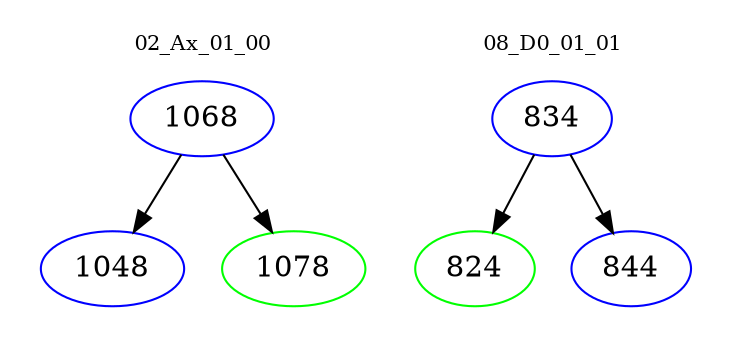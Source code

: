 digraph{
subgraph cluster_0 {
color = white
label = "02_Ax_01_00";
fontsize=10;
T0_1068 [label="1068", color="blue"]
T0_1068 -> T0_1048 [color="black"]
T0_1048 [label="1048", color="blue"]
T0_1068 -> T0_1078 [color="black"]
T0_1078 [label="1078", color="green"]
}
subgraph cluster_1 {
color = white
label = "08_D0_01_01";
fontsize=10;
T1_834 [label="834", color="blue"]
T1_834 -> T1_824 [color="black"]
T1_824 [label="824", color="green"]
T1_834 -> T1_844 [color="black"]
T1_844 [label="844", color="blue"]
}
}
